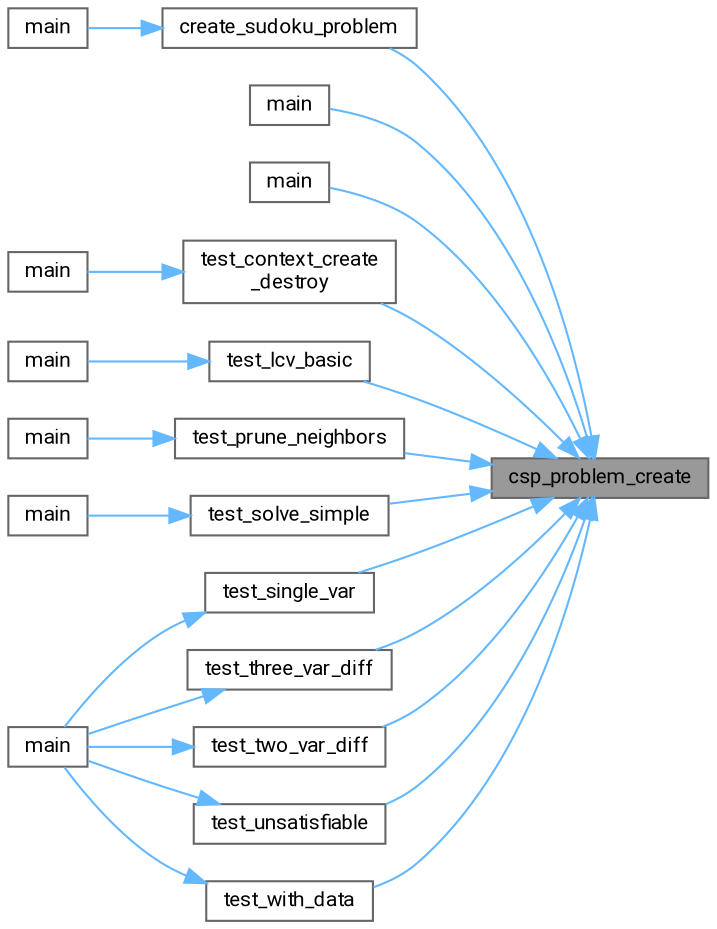 digraph "csp_problem_create"
{
 // LATEX_PDF_SIZE
  bgcolor="transparent";
  edge [fontname=Roboto,fontsize=10,labelfontname=Roboto,labelfontsize=10];
  node [fontname=Roboto,fontsize=10,shape=box,height=0.2,width=0.4];
  rankdir="RL";
  Node1 [id="Node000001",label="csp_problem_create",height=0.2,width=0.4,color="gray40", fillcolor="grey60", style="filled", fontcolor="black",tooltip="Creates a new CSP problem instance with the specified parameters."];
  Node1 -> Node2 [id="edge1_Node000001_Node000002",dir="back",color="steelblue1",style="solid",tooltip=" "];
  Node2 [id="Node000002",label="create_sudoku_problem",height=0.2,width=0.4,color="grey40", fillcolor="white", style="filled",URL="$sudoku__utils_8c.html#ade548bfca512830b9aac3569243d254f",tooltip="Creates a CSP problem that models the Sudoku puzzle."];
  Node2 -> Node3 [id="edge2_Node000002_Node000003",dir="back",color="steelblue1",style="solid",tooltip=" "];
  Node3 [id="Node000003",label="main",height=0.2,width=0.4,color="grey40", fillcolor="white", style="filled",URL="$test-create-sudoku-problem_8c.html#ae66f6b31b5ad750f1fe042a706a4e3d4",tooltip=" "];
  Node1 -> Node4 [id="edge3_Node000001_Node000004",dir="back",color="steelblue1",style="solid",tooltip=" "];
  Node4 [id="Node000004",label="main",height=0.2,width=0.4,color="grey40", fillcolor="white", style="filled",URL="$solve-sudoku_8c.html#a0ddf1224851353fc92bfbff6f499fa97",tooltip=" "];
  Node1 -> Node5 [id="edge4_Node000001_Node000005",dir="back",color="steelblue1",style="solid",tooltip=" "];
  Node5 [id="Node000005",label="main",height=0.2,width=0.4,color="grey40", fillcolor="white", style="filled",URL="$test-problem-is-consistent_8c.html#a840291bc02cba5474a4cb46a9b9566fe",tooltip=" "];
  Node1 -> Node6 [id="edge5_Node000001_Node000006",dir="back",color="steelblue1",style="solid",tooltip=" "];
  Node6 [id="Node000006",label="test_context_create\l_destroy",height=0.2,width=0.4,color="grey40", fillcolor="white", style="filled",URL="$test-context_8c.html#a885c8a80baefd5f7c87af51f76ffb2f9",tooltip=" "];
  Node6 -> Node7 [id="edge6_Node000006_Node000007",dir="back",color="steelblue1",style="solid",tooltip=" "];
  Node7 [id="Node000007",label="main",height=0.2,width=0.4,color="grey40", fillcolor="white", style="filled",URL="$test-context_8c.html#a840291bc02cba5474a4cb46a9b9566fe",tooltip=" "];
  Node1 -> Node8 [id="edge7_Node000001_Node000008",dir="back",color="steelblue1",style="solid",tooltip=" "];
  Node8 [id="Node000008",label="test_lcv_basic",height=0.2,width=0.4,color="grey40", fillcolor="white", style="filled",URL="$test-order-values-lcv_8c.html#a2e8b8362481e9c5d3c195e4bb6c66f85",tooltip=" "];
  Node8 -> Node9 [id="edge8_Node000008_Node000009",dir="back",color="steelblue1",style="solid",tooltip=" "];
  Node9 [id="Node000009",label="main",height=0.2,width=0.4,color="grey40", fillcolor="white", style="filled",URL="$test-order-values-lcv_8c.html#a840291bc02cba5474a4cb46a9b9566fe",tooltip=" "];
  Node1 -> Node10 [id="edge9_Node000001_Node000010",dir="back",color="steelblue1",style="solid",tooltip=" "];
  Node10 [id="Node000010",label="test_prune_neighbors",height=0.2,width=0.4,color="grey40", fillcolor="white", style="filled",URL="$test-prune-neighbors_8c.html#adfd3efeb770bf4bc80c71cdab729c81d",tooltip=" "];
  Node10 -> Node11 [id="edge10_Node000010_Node000011",dir="back",color="steelblue1",style="solid",tooltip=" "];
  Node11 [id="Node000011",label="main",height=0.2,width=0.4,color="grey40", fillcolor="white", style="filled",URL="$test-prune-neighbors_8c.html#a840291bc02cba5474a4cb46a9b9566fe",tooltip=" "];
  Node1 -> Node12 [id="edge11_Node000001_Node000012",dir="back",color="steelblue1",style="solid",tooltip=" "];
  Node12 [id="Node000012",label="test_single_var",height=0.2,width=0.4,color="grey40", fillcolor="white", style="filled",URL="$test-forward-checking_8c.html#ad73208eb4ba9df875d1fdf3c0b43a6e7",tooltip=" "];
  Node12 -> Node13 [id="edge12_Node000012_Node000013",dir="back",color="steelblue1",style="solid",tooltip=" "];
  Node13 [id="Node000013",label="main",height=0.2,width=0.4,color="grey40", fillcolor="white", style="filled",URL="$test-forward-checking_8c.html#a840291bc02cba5474a4cb46a9b9566fe",tooltip=" "];
  Node1 -> Node14 [id="edge13_Node000001_Node000014",dir="back",color="steelblue1",style="solid",tooltip=" "];
  Node14 [id="Node000014",label="test_solve_simple",height=0.2,width=0.4,color="grey40", fillcolor="white", style="filled",URL="$test-solve-forward-checking_8c.html#ad2ec5370481a424ba0df59de2b8ede5b",tooltip=" "];
  Node14 -> Node15 [id="edge14_Node000014_Node000015",dir="back",color="steelblue1",style="solid",tooltip=" "];
  Node15 [id="Node000015",label="main",height=0.2,width=0.4,color="grey40", fillcolor="white", style="filled",URL="$test-solve-forward-checking_8c.html#a840291bc02cba5474a4cb46a9b9566fe",tooltip=" "];
  Node1 -> Node16 [id="edge15_Node000001_Node000016",dir="back",color="steelblue1",style="solid",tooltip=" "];
  Node16 [id="Node000016",label="test_three_var_diff",height=0.2,width=0.4,color="grey40", fillcolor="white", style="filled",URL="$test-forward-checking_8c.html#aebadbf73aad5c0730e4272306f6a5388",tooltip=" "];
  Node16 -> Node13 [id="edge16_Node000016_Node000013",dir="back",color="steelblue1",style="solid",tooltip=" "];
  Node1 -> Node17 [id="edge17_Node000001_Node000017",dir="back",color="steelblue1",style="solid",tooltip=" "];
  Node17 [id="Node000017",label="test_two_var_diff",height=0.2,width=0.4,color="grey40", fillcolor="white", style="filled",URL="$test-forward-checking_8c.html#ab497f67117be78c07a415960ba822485",tooltip=" "];
  Node17 -> Node13 [id="edge18_Node000017_Node000013",dir="back",color="steelblue1",style="solid",tooltip=" "];
  Node1 -> Node18 [id="edge19_Node000001_Node000018",dir="back",color="steelblue1",style="solid",tooltip=" "];
  Node18 [id="Node000018",label="test_unsatisfiable",height=0.2,width=0.4,color="grey40", fillcolor="white", style="filled",URL="$test-forward-checking_8c.html#a769d87bae594656fbf9732ac5173f5b1",tooltip=" "];
  Node18 -> Node13 [id="edge20_Node000018_Node000013",dir="back",color="steelblue1",style="solid",tooltip=" "];
  Node1 -> Node19 [id="edge21_Node000001_Node000019",dir="back",color="steelblue1",style="solid",tooltip=" "];
  Node19 [id="Node000019",label="test_with_data",height=0.2,width=0.4,color="grey40", fillcolor="white", style="filled",URL="$test-forward-checking_8c.html#a8d8bb23667ef5a832ac998a3204d6838",tooltip=" "];
  Node19 -> Node13 [id="edge22_Node000019_Node000013",dir="back",color="steelblue1",style="solid",tooltip=" "];
}

